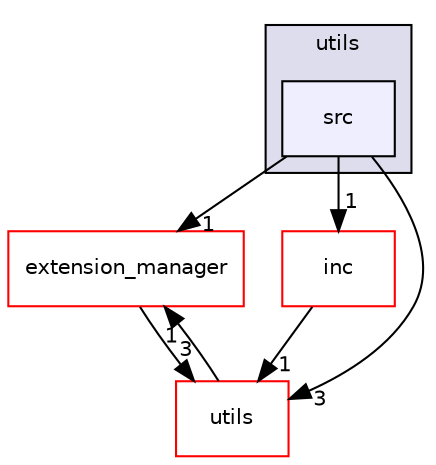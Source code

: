digraph "src/extensions/download_handlers/plugin_examples/microsoft_delta_download_handler/handler/utils/src" {
  compound=true
  node [ fontsize="10", fontname="Helvetica"];
  edge [ labelfontsize="10", labelfontname="Helvetica"];
  subgraph clusterdir_9cec170c4d82cecc59068b231d1e50a2 {
    graph [ bgcolor="#ddddee", pencolor="black", label="utils" fontname="Helvetica", fontsize="10", URL="dir_9cec170c4d82cecc59068b231d1e50a2.html"]
  dir_31b951a5e6773999e4dd7a3f12d21ea1 [shape=box, label="src", style="filled", fillcolor="#eeeeff", pencolor="black", URL="dir_31b951a5e6773999e4dd7a3f12d21ea1.html"];
  }
  dir_76edb0a872d73d4312979d52eefe6155 [shape=box label="extension_manager" fillcolor="white" style="filled" color="red" URL="dir_76edb0a872d73d4312979d52eefe6155.html"];
  dir_2752ed11f6410db65c9a0421a72ec276 [shape=box label="inc" fillcolor="white" style="filled" color="red" URL="dir_2752ed11f6410db65c9a0421a72ec276.html"];
  dir_313caf1132e152dd9b58bea13a4052ca [shape=box label="utils" fillcolor="white" style="filled" color="red" URL="dir_313caf1132e152dd9b58bea13a4052ca.html"];
  dir_31b951a5e6773999e4dd7a3f12d21ea1->dir_76edb0a872d73d4312979d52eefe6155 [headlabel="1", labeldistance=1.5 headhref="dir_000108_000113.html"];
  dir_31b951a5e6773999e4dd7a3f12d21ea1->dir_2752ed11f6410db65c9a0421a72ec276 [headlabel="1", labeldistance=1.5 headhref="dir_000108_000106.html"];
  dir_31b951a5e6773999e4dd7a3f12d21ea1->dir_313caf1132e152dd9b58bea13a4052ca [headlabel="3", labeldistance=1.5 headhref="dir_000108_000154.html"];
  dir_76edb0a872d73d4312979d52eefe6155->dir_313caf1132e152dd9b58bea13a4052ca [headlabel="3", labeldistance=1.5 headhref="dir_000113_000154.html"];
  dir_2752ed11f6410db65c9a0421a72ec276->dir_313caf1132e152dd9b58bea13a4052ca [headlabel="1", labeldistance=1.5 headhref="dir_000106_000154.html"];
  dir_313caf1132e152dd9b58bea13a4052ca->dir_76edb0a872d73d4312979d52eefe6155 [headlabel="1", labeldistance=1.5 headhref="dir_000154_000113.html"];
}
